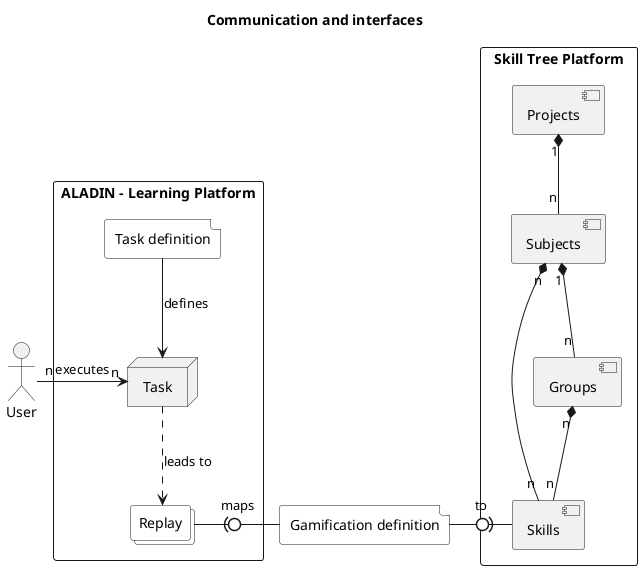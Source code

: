 @startuml

skinparam monochrome true

title "Communication and interfaces"

"User" as U

rectangle "ALADIN - Learning Platform" {
  file "Task definition" as TD #white
  node "Task" as T
  collections "Replay" as RP #white
}

file "Gamification definition" as GD #white

rectangle "Skill Tree Platform" {
  [Projects]
  [Subjects]
  [Groups]
  [Skills]
}
T ..> RP : leads to
TD --> T : defines
RP -right(0- GD : maps
GD -right0)- [Skills]: to
T "n" <-l- "n" U : executes
[Projects] "1" *-- "n" [Subjects]
[Subjects] "1" *-- "n" [Groups]
[Groups] "n" *-- "n" [Skills]
[Subjects] "n" *-- "n" [Skills]

@enduml